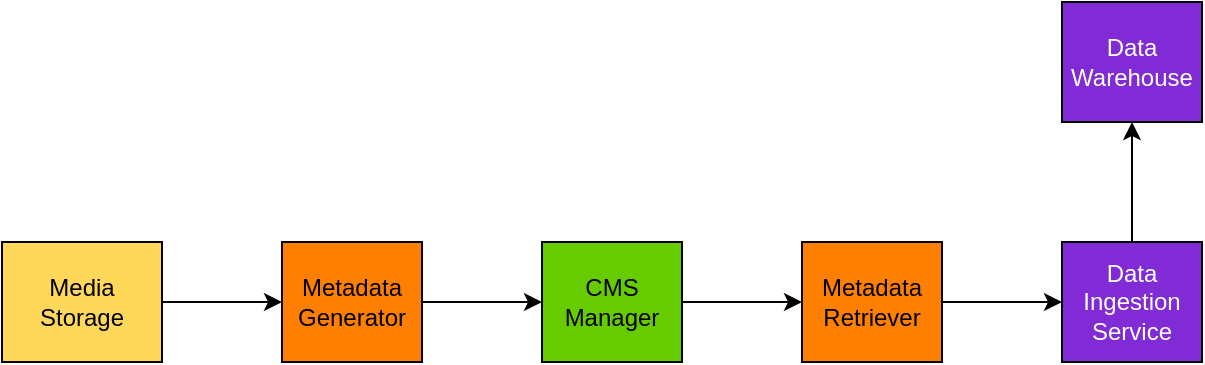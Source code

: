 <mxfile version="21.5.2" type="github">
  <diagram name="Page-1" id="XJgfeW0EV7LgzFJ4xiEp">
    <mxGraphModel dx="874" dy="479" grid="1" gridSize="10" guides="1" tooltips="1" connect="1" arrows="1" fold="1" page="1" pageScale="1" pageWidth="850" pageHeight="1100" math="0" shadow="0">
      <root>
        <mxCell id="0" />
        <mxCell id="1" parent="0" />
        <mxCell id="syRJA_nW0c1a9XO2yfyS-17" value="" style="edgeStyle=orthogonalEdgeStyle;rounded=0;orthogonalLoop=1;jettySize=auto;html=1;" parent="1" source="syRJA_nW0c1a9XO2yfyS-1" target="syRJA_nW0c1a9XO2yfyS-3" edge="1">
          <mxGeometry relative="1" as="geometry" />
        </mxCell>
        <mxCell id="syRJA_nW0c1a9XO2yfyS-1" value="Media Storage" style="rounded=0;whiteSpace=wrap;html=1;fillColor=#FFD859;" parent="1" vertex="1">
          <mxGeometry x="80" y="240" width="80" height="60" as="geometry" />
        </mxCell>
        <mxCell id="syRJA_nW0c1a9XO2yfyS-18" value="" style="edgeStyle=orthogonalEdgeStyle;rounded=0;orthogonalLoop=1;jettySize=auto;html=1;" parent="1" source="syRJA_nW0c1a9XO2yfyS-3" target="syRJA_nW0c1a9XO2yfyS-4" edge="1">
          <mxGeometry relative="1" as="geometry" />
        </mxCell>
        <mxCell id="syRJA_nW0c1a9XO2yfyS-3" value="Metadata Generator" style="rounded=0;whiteSpace=wrap;html=1;fillColor=#FF8000;" parent="1" vertex="1">
          <mxGeometry x="220" y="240" width="70" height="60" as="geometry" />
        </mxCell>
        <mxCell id="kBn8CHyZsVImiHuzglDK-3" value="" style="edgeStyle=orthogonalEdgeStyle;rounded=0;orthogonalLoop=1;jettySize=auto;html=1;" edge="1" parent="1" source="syRJA_nW0c1a9XO2yfyS-4" target="kBn8CHyZsVImiHuzglDK-2">
          <mxGeometry relative="1" as="geometry" />
        </mxCell>
        <mxCell id="syRJA_nW0c1a9XO2yfyS-4" value="CMS Manager" style="rounded=0;whiteSpace=wrap;html=1;fillColor=#66CC00;movable=0;resizable=0;rotatable=0;deletable=0;editable=0;locked=1;connectable=0;" parent="1" vertex="1">
          <mxGeometry x="350" y="240" width="70" height="60" as="geometry" />
        </mxCell>
        <mxCell id="kBn8CHyZsVImiHuzglDK-6" value="" style="edgeStyle=orthogonalEdgeStyle;rounded=0;orthogonalLoop=1;jettySize=auto;html=1;" edge="1" parent="1" source="syRJA_nW0c1a9XO2yfyS-5" target="kBn8CHyZsVImiHuzglDK-5">
          <mxGeometry relative="1" as="geometry" />
        </mxCell>
        <mxCell id="syRJA_nW0c1a9XO2yfyS-5" value="&lt;font color=&quot;#ffffff&quot;&gt;Data Ingestion Service&lt;/font&gt;" style="rounded=0;whiteSpace=wrap;html=1;fillColor=#812BD6;" parent="1" vertex="1">
          <mxGeometry x="610" y="240" width="70" height="60" as="geometry" />
        </mxCell>
        <mxCell id="kBn8CHyZsVImiHuzglDK-4" value="" style="edgeStyle=orthogonalEdgeStyle;rounded=0;orthogonalLoop=1;jettySize=auto;html=1;" edge="1" parent="1" source="kBn8CHyZsVImiHuzglDK-2" target="syRJA_nW0c1a9XO2yfyS-5">
          <mxGeometry relative="1" as="geometry" />
        </mxCell>
        <mxCell id="kBn8CHyZsVImiHuzglDK-2" value="Metadata Retriever" style="rounded=0;whiteSpace=wrap;html=1;fillColor=#FF8000;" vertex="1" parent="1">
          <mxGeometry x="480" y="240" width="70" height="60" as="geometry" />
        </mxCell>
        <mxCell id="kBn8CHyZsVImiHuzglDK-5" value="&lt;font color=&quot;#ffffff&quot;&gt;Data Warehouse&lt;/font&gt;" style="rounded=0;whiteSpace=wrap;html=1;fillColor=#812BD6;" vertex="1" parent="1">
          <mxGeometry x="610" y="120" width="70" height="60" as="geometry" />
        </mxCell>
      </root>
    </mxGraphModel>
  </diagram>
</mxfile>

